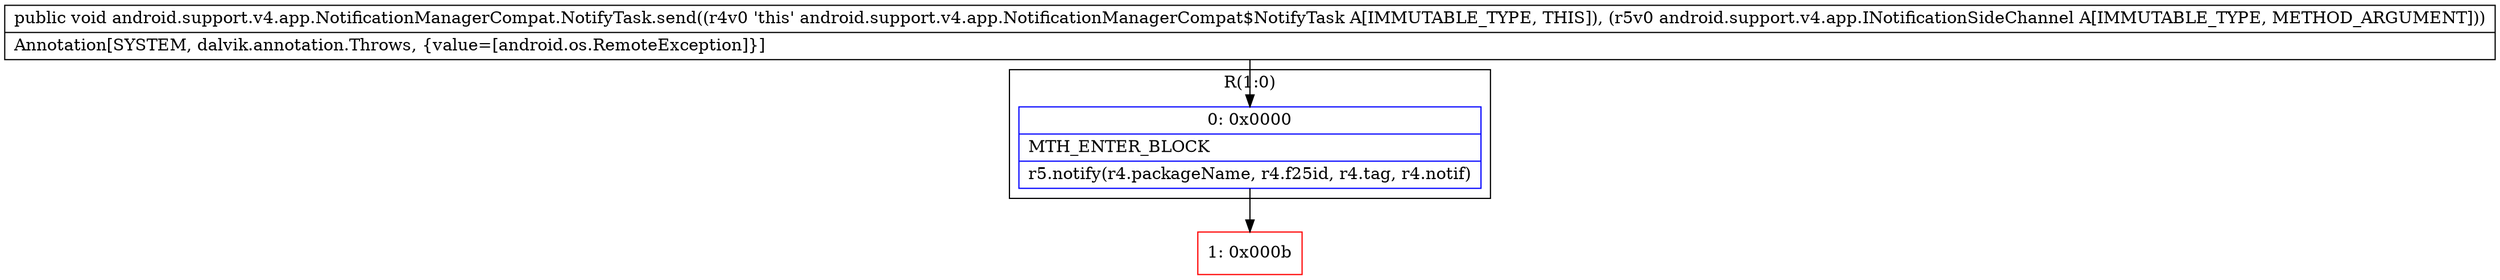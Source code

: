 digraph "CFG forandroid.support.v4.app.NotificationManagerCompat.NotifyTask.send(Landroid\/support\/v4\/app\/INotificationSideChannel;)V" {
subgraph cluster_Region_1339683181 {
label = "R(1:0)";
node [shape=record,color=blue];
Node_0 [shape=record,label="{0\:\ 0x0000|MTH_ENTER_BLOCK\l|r5.notify(r4.packageName, r4.f25id, r4.tag, r4.notif)\l}"];
}
Node_1 [shape=record,color=red,label="{1\:\ 0x000b}"];
MethodNode[shape=record,label="{public void android.support.v4.app.NotificationManagerCompat.NotifyTask.send((r4v0 'this' android.support.v4.app.NotificationManagerCompat$NotifyTask A[IMMUTABLE_TYPE, THIS]), (r5v0 android.support.v4.app.INotificationSideChannel A[IMMUTABLE_TYPE, METHOD_ARGUMENT]))  | Annotation[SYSTEM, dalvik.annotation.Throws, \{value=[android.os.RemoteException]\}]\l}"];
MethodNode -> Node_0;
Node_0 -> Node_1;
}

